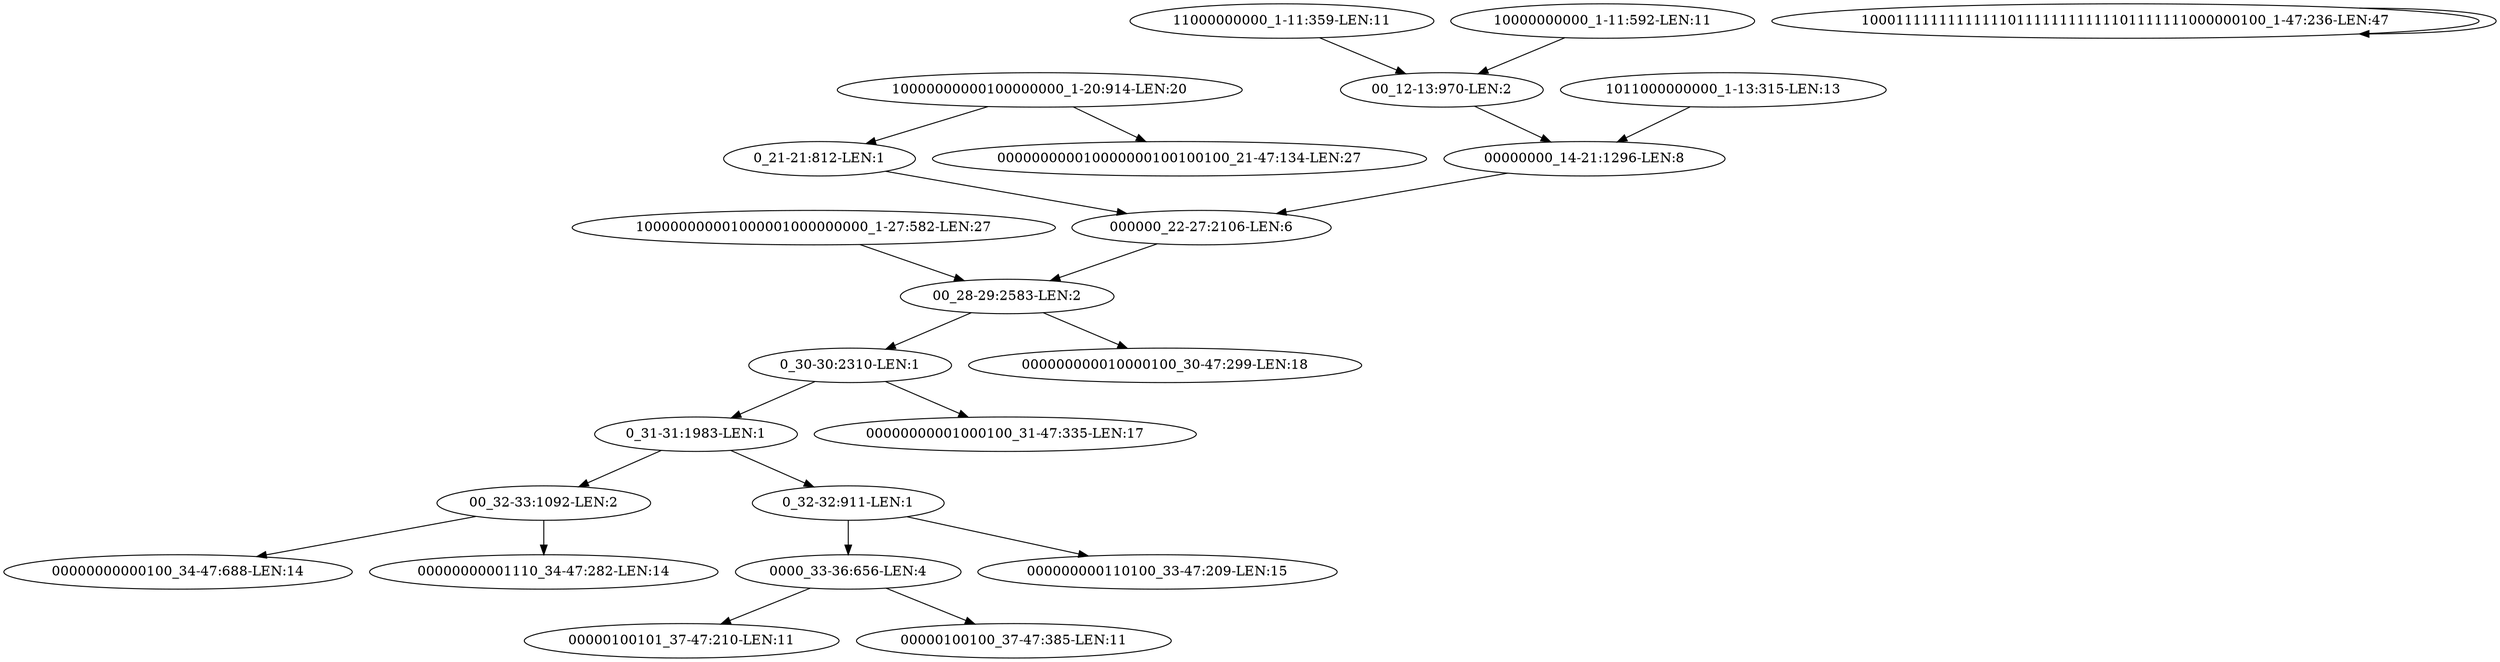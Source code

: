 digraph G {
    "100000000001000001000000000_1-27:582-LEN:27" -> "00_28-29:2583-LEN:2";
    "000000_22-27:2106-LEN:6" -> "00_28-29:2583-LEN:2";
    "0_21-21:812-LEN:1" -> "000000_22-27:2106-LEN:6";
    "0_31-31:1983-LEN:1" -> "00_32-33:1092-LEN:2";
    "0_31-31:1983-LEN:1" -> "0_32-32:911-LEN:1";
    "11000000000_1-11:359-LEN:11" -> "00_12-13:970-LEN:2";
    "1011000000000_1-13:315-LEN:13" -> "00000000_14-21:1296-LEN:8";
    "10000000000_1-11:592-LEN:11" -> "00_12-13:970-LEN:2";
    "10001111111111111011111111111101111111000000100_1-47:236-LEN:47" -> "10001111111111111011111111111101111111000000100_1-47:236-LEN:47";
    "00_12-13:970-LEN:2" -> "00000000_14-21:1296-LEN:8";
    "0_30-30:2310-LEN:1" -> "0_31-31:1983-LEN:1";
    "0_30-30:2310-LEN:1" -> "00000000001000100_31-47:335-LEN:17";
    "00_28-29:2583-LEN:2" -> "000000000010000100_30-47:299-LEN:18";
    "00_28-29:2583-LEN:2" -> "0_30-30:2310-LEN:1";
    "0000_33-36:656-LEN:4" -> "00000100101_37-47:210-LEN:11";
    "0000_33-36:656-LEN:4" -> "00000100100_37-47:385-LEN:11";
    "0_32-32:911-LEN:1" -> "0000_33-36:656-LEN:4";
    "0_32-32:911-LEN:1" -> "000000000110100_33-47:209-LEN:15";
    "00000000_14-21:1296-LEN:8" -> "000000_22-27:2106-LEN:6";
    "10000000000100000000_1-20:914-LEN:20" -> "000000000010000000100100100_21-47:134-LEN:27";
    "10000000000100000000_1-20:914-LEN:20" -> "0_21-21:812-LEN:1";
    "00_32-33:1092-LEN:2" -> "00000000000100_34-47:688-LEN:14";
    "00_32-33:1092-LEN:2" -> "00000000001110_34-47:282-LEN:14";
}
